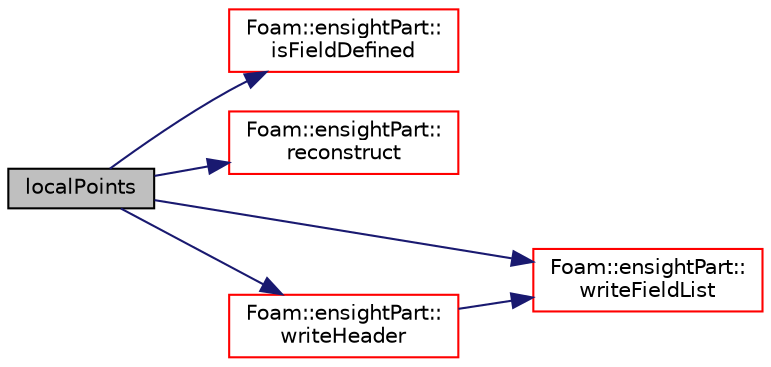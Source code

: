 digraph "localPoints"
{
  bgcolor="transparent";
  edge [fontname="Helvetica",fontsize="10",labelfontname="Helvetica",labelfontsize="10"];
  node [fontname="Helvetica",fontsize="10",shape=record];
  rankdir="LR";
  Node1 [label="localPoints",height=0.2,width=0.4,color="black", fillcolor="grey75", style="filled", fontcolor="black"];
  Node1 -> Node2 [color="midnightblue",fontsize="10",style="solid",fontname="Helvetica"];
  Node2 [label="Foam::ensightPart::\lisFieldDefined",height=0.2,width=0.4,color="red",URL="$a00647.html#aea2bad3c7d7e895009e5c1f7be72d360",tooltip="Check for fully defined fields. "];
  Node1 -> Node3 [color="midnightblue",fontsize="10",style="solid",fontname="Helvetica"];
  Node3 [label="Foam::ensightPart::\lreconstruct",height=0.2,width=0.4,color="red",URL="$a00647.html#a7dd013b2d8fc94af2649cccf9491dfcc",tooltip="Reconstruct part characteristics (eg, element types) from Istream. "];
  Node1 -> Node4 [color="midnightblue",fontsize="10",style="solid",fontname="Helvetica"];
  Node4 [label="Foam::ensightPart::\lwriteFieldList",height=0.2,width=0.4,color="red",URL="$a00647.html#adf6d13809bc2a419083385da63a9b693",tooltip="Write a scalar field for idList. "];
  Node1 -> Node5 [color="midnightblue",fontsize="10",style="solid",fontname="Helvetica"];
  Node5 [label="Foam::ensightPart::\lwriteHeader",height=0.2,width=0.4,color="red",URL="$a00647.html#a5e4c16bc9b9f5448a9959165bb2413fe",tooltip="Write the part header. "];
  Node5 -> Node4 [color="midnightblue",fontsize="10",style="solid",fontname="Helvetica"];
}
